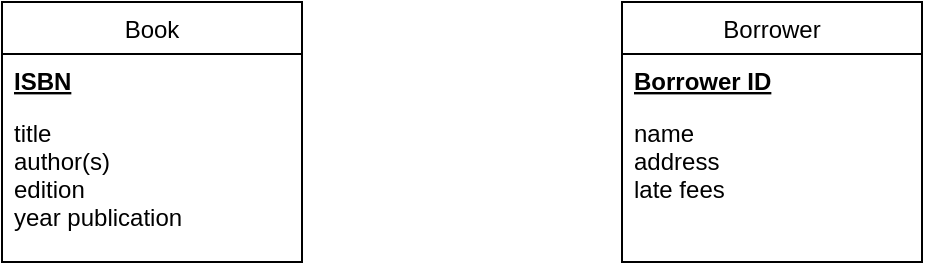 <mxfile version="13.8.1" type="github">
  <diagram id="acj0kI88vNg6Fxn12ceG" name="Page-1">
    <mxGraphModel dx="871" dy="577" grid="1" gridSize="10" guides="1" tooltips="1" connect="1" arrows="1" fold="1" page="1" pageScale="1" pageWidth="827" pageHeight="1169" math="0" shadow="0">
      <root>
        <mxCell id="0" />
        <mxCell id="1" parent="0" />
        <mxCell id="7qTaBOHYmEMiQZmxTLoO-1" value="Book" style="swimlane;fontStyle=0;childLayout=stackLayout;horizontal=1;startSize=26;fillColor=none;horizontalStack=0;resizeParent=1;resizeParentMax=0;resizeLast=0;collapsible=1;marginBottom=0;" vertex="1" parent="1">
          <mxGeometry x="70" y="250" width="150" height="130" as="geometry" />
        </mxCell>
        <mxCell id="7qTaBOHYmEMiQZmxTLoO-2" value="ISBN" style="text;strokeColor=none;fillColor=none;align=left;verticalAlign=top;spacingLeft=4;spacingRight=4;overflow=hidden;rotatable=0;points=[[0,0.5],[1,0.5]];portConstraint=eastwest;fontStyle=5" vertex="1" parent="7qTaBOHYmEMiQZmxTLoO-1">
          <mxGeometry y="26" width="150" height="26" as="geometry" />
        </mxCell>
        <mxCell id="7qTaBOHYmEMiQZmxTLoO-3" value="title&#xa;author(s)&#xa;edition&#xa;year publication&#xa;&#xa;" style="text;strokeColor=none;fillColor=none;align=left;verticalAlign=top;spacingLeft=4;spacingRight=4;overflow=hidden;rotatable=0;points=[[0,0.5],[1,0.5]];portConstraint=eastwest;" vertex="1" parent="7qTaBOHYmEMiQZmxTLoO-1">
          <mxGeometry y="52" width="150" height="78" as="geometry" />
        </mxCell>
        <mxCell id="7qTaBOHYmEMiQZmxTLoO-5" value="Borrower" style="swimlane;fontStyle=0;childLayout=stackLayout;horizontal=1;startSize=26;fillColor=none;horizontalStack=0;resizeParent=1;resizeParentMax=0;resizeLast=0;collapsible=1;marginBottom=0;" vertex="1" parent="1">
          <mxGeometry x="380" y="250" width="150" height="130" as="geometry" />
        </mxCell>
        <mxCell id="7qTaBOHYmEMiQZmxTLoO-6" value="Borrower ID" style="text;strokeColor=none;fillColor=none;align=left;verticalAlign=top;spacingLeft=4;spacingRight=4;overflow=hidden;rotatable=0;points=[[0,0.5],[1,0.5]];portConstraint=eastwest;fontStyle=5" vertex="1" parent="7qTaBOHYmEMiQZmxTLoO-5">
          <mxGeometry y="26" width="150" height="26" as="geometry" />
        </mxCell>
        <mxCell id="7qTaBOHYmEMiQZmxTLoO-7" value="name&#xa;address&#xa;late fees" style="text;strokeColor=none;fillColor=none;align=left;verticalAlign=top;spacingLeft=4;spacingRight=4;overflow=hidden;rotatable=0;points=[[0,0.5],[1,0.5]];portConstraint=eastwest;" vertex="1" parent="7qTaBOHYmEMiQZmxTLoO-5">
          <mxGeometry y="52" width="150" height="78" as="geometry" />
        </mxCell>
      </root>
    </mxGraphModel>
  </diagram>
</mxfile>
